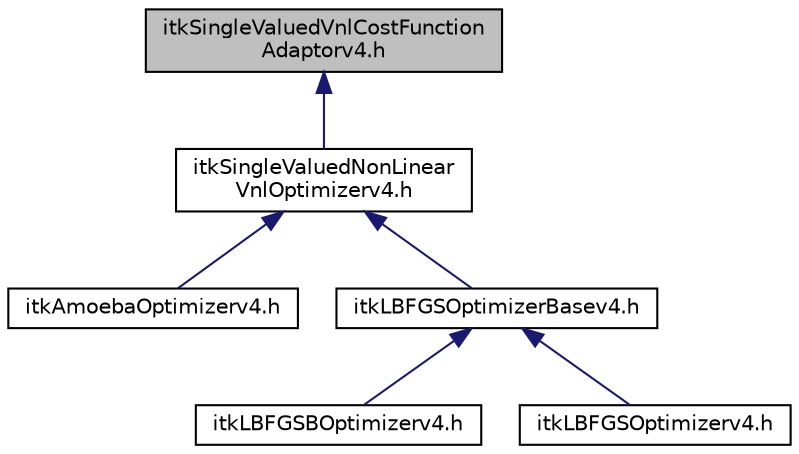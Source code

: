 digraph "itkSingleValuedVnlCostFunctionAdaptorv4.h"
{
 // LATEX_PDF_SIZE
  edge [fontname="Helvetica",fontsize="10",labelfontname="Helvetica",labelfontsize="10"];
  node [fontname="Helvetica",fontsize="10",shape=record];
  Node1 [label="itkSingleValuedVnlCostFunction\lAdaptorv4.h",height=0.2,width=0.4,color="black", fillcolor="grey75", style="filled", fontcolor="black",tooltip=" "];
  Node1 -> Node2 [dir="back",color="midnightblue",fontsize="10",style="solid",fontname="Helvetica"];
  Node2 [label="itkSingleValuedNonLinear\lVnlOptimizerv4.h",height=0.2,width=0.4,color="black", fillcolor="white", style="filled",URL="$itkSingleValuedNonLinearVnlOptimizerv4_8h.html",tooltip=" "];
  Node2 -> Node3 [dir="back",color="midnightblue",fontsize="10",style="solid",fontname="Helvetica"];
  Node3 [label="itkAmoebaOptimizerv4.h",height=0.2,width=0.4,color="black", fillcolor="white", style="filled",URL="$itkAmoebaOptimizerv4_8h.html",tooltip=" "];
  Node2 -> Node4 [dir="back",color="midnightblue",fontsize="10",style="solid",fontname="Helvetica"];
  Node4 [label="itkLBFGSOptimizerBasev4.h",height=0.2,width=0.4,color="black", fillcolor="white", style="filled",URL="$itkLBFGSOptimizerBasev4_8h.html",tooltip=" "];
  Node4 -> Node5 [dir="back",color="midnightblue",fontsize="10",style="solid",fontname="Helvetica"];
  Node5 [label="itkLBFGSBOptimizerv4.h",height=0.2,width=0.4,color="black", fillcolor="white", style="filled",URL="$itkLBFGSBOptimizerv4_8h.html",tooltip=" "];
  Node4 -> Node6 [dir="back",color="midnightblue",fontsize="10",style="solid",fontname="Helvetica"];
  Node6 [label="itkLBFGSOptimizerv4.h",height=0.2,width=0.4,color="black", fillcolor="white", style="filled",URL="$itkLBFGSOptimizerv4_8h.html",tooltip=" "];
}

